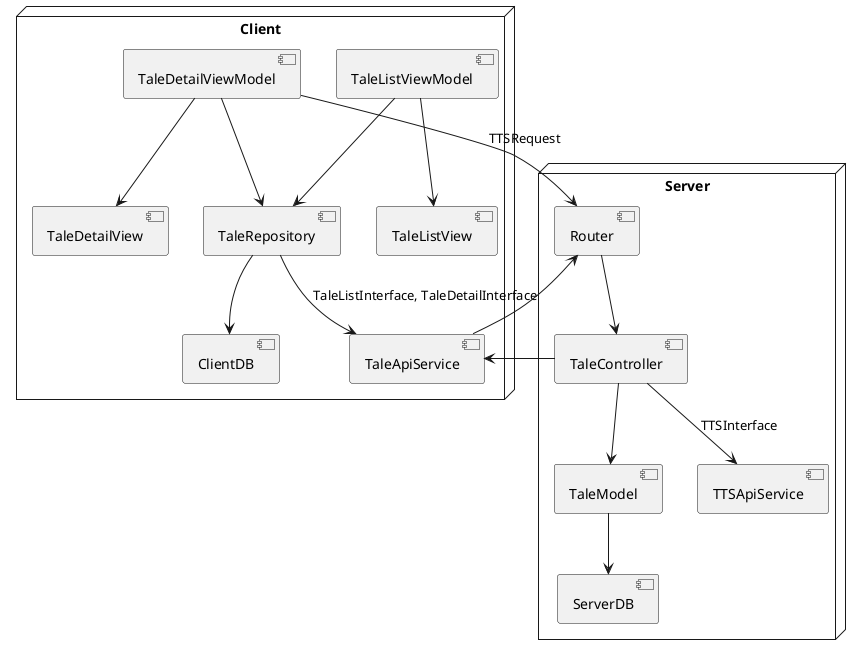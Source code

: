 @startuml lv2_component

node Client {

    component TaleRepository
    component TaleApiService
    component TaleListViewModel
    component TaleDetailViewModel

    component TaleListView
    component TaleDetailView

    component ClientDB
}

node Server {

    component Router
    component TaleController
    component TaleModel
    component ServerDB
    component TTSApiService
}

Router --> TaleController
TaleController --> TaleModel
TaleModel --> ServerDB
TaleController --> TTSApiService : TTSInterface

TaleRepository --> ClientDB
TaleRepository --> TaleApiService : TaleListInterface, TaleDetailInterface

TaleListViewModel --> TaleRepository
TaleDetailViewModel --> TaleRepository

TaleListViewModel --> TaleListView
TaleDetailViewModel --> TaleDetailView

TaleApiService --> Router
TaleController --> TaleApiService

TaleDetailViewModel --> Router : TTSRequest

@enduml
